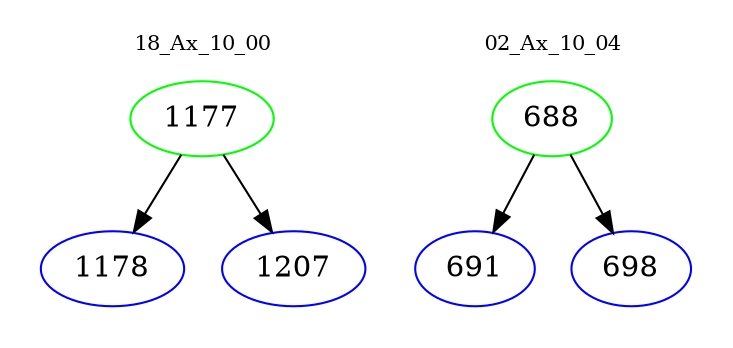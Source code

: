digraph{
subgraph cluster_0 {
color = white
label = "18_Ax_10_00";
fontsize=10;
T0_1177 [label="1177", color="green"]
T0_1177 -> T0_1178 [color="black"]
T0_1178 [label="1178", color="blue"]
T0_1177 -> T0_1207 [color="black"]
T0_1207 [label="1207", color="blue"]
}
subgraph cluster_1 {
color = white
label = "02_Ax_10_04";
fontsize=10;
T1_688 [label="688", color="green"]
T1_688 -> T1_691 [color="black"]
T1_691 [label="691", color="blue"]
T1_688 -> T1_698 [color="black"]
T1_698 [label="698", color="blue"]
}
}
